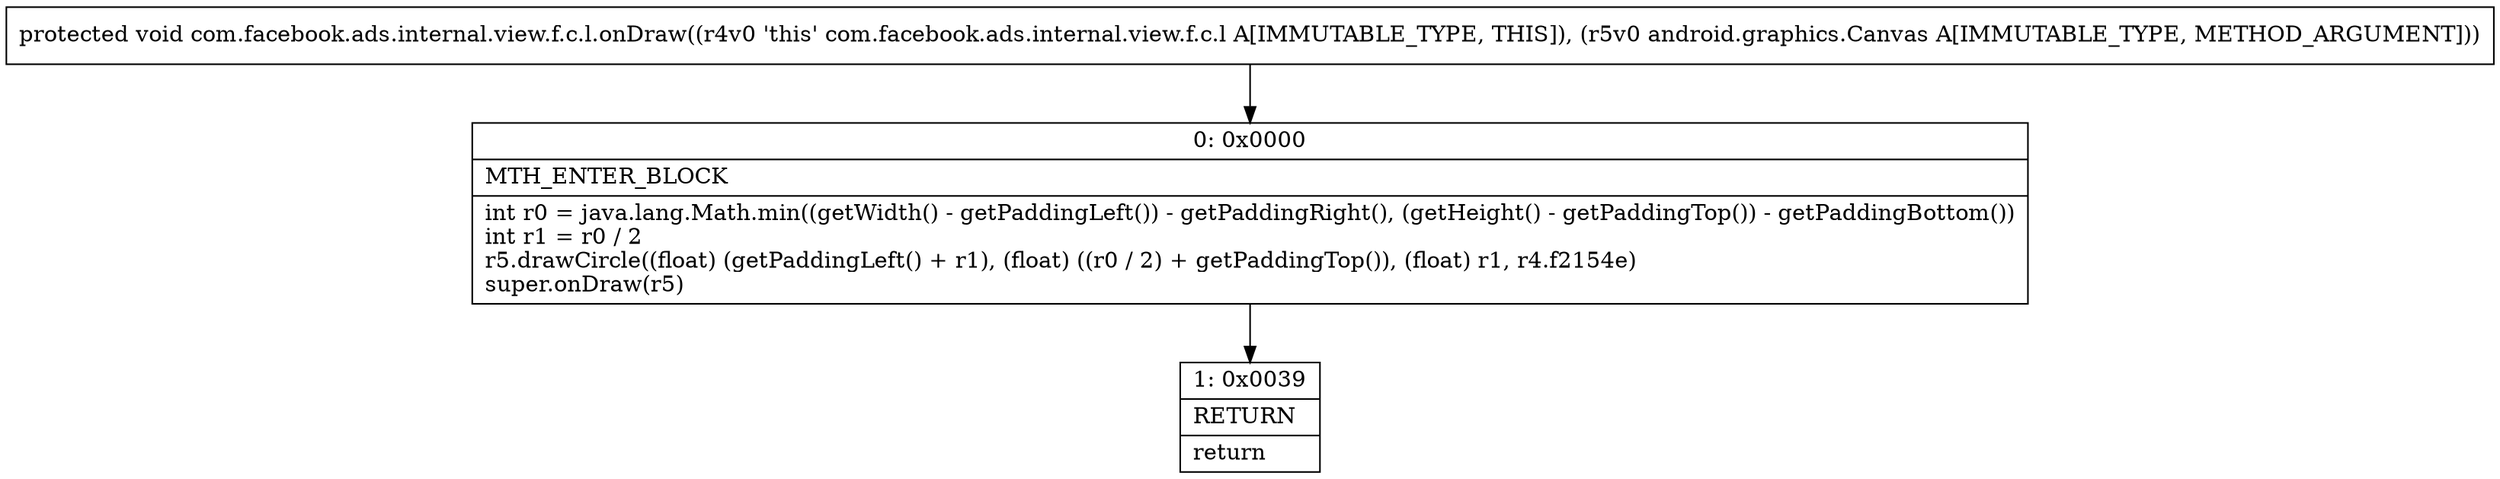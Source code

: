 digraph "CFG forcom.facebook.ads.internal.view.f.c.l.onDraw(Landroid\/graphics\/Canvas;)V" {
Node_0 [shape=record,label="{0\:\ 0x0000|MTH_ENTER_BLOCK\l|int r0 = java.lang.Math.min((getWidth() \- getPaddingLeft()) \- getPaddingRight(), (getHeight() \- getPaddingTop()) \- getPaddingBottom())\lint r1 = r0 \/ 2\lr5.drawCircle((float) (getPaddingLeft() + r1), (float) ((r0 \/ 2) + getPaddingTop()), (float) r1, r4.f2154e)\lsuper.onDraw(r5)\l}"];
Node_1 [shape=record,label="{1\:\ 0x0039|RETURN\l|return\l}"];
MethodNode[shape=record,label="{protected void com.facebook.ads.internal.view.f.c.l.onDraw((r4v0 'this' com.facebook.ads.internal.view.f.c.l A[IMMUTABLE_TYPE, THIS]), (r5v0 android.graphics.Canvas A[IMMUTABLE_TYPE, METHOD_ARGUMENT])) }"];
MethodNode -> Node_0;
Node_0 -> Node_1;
}

